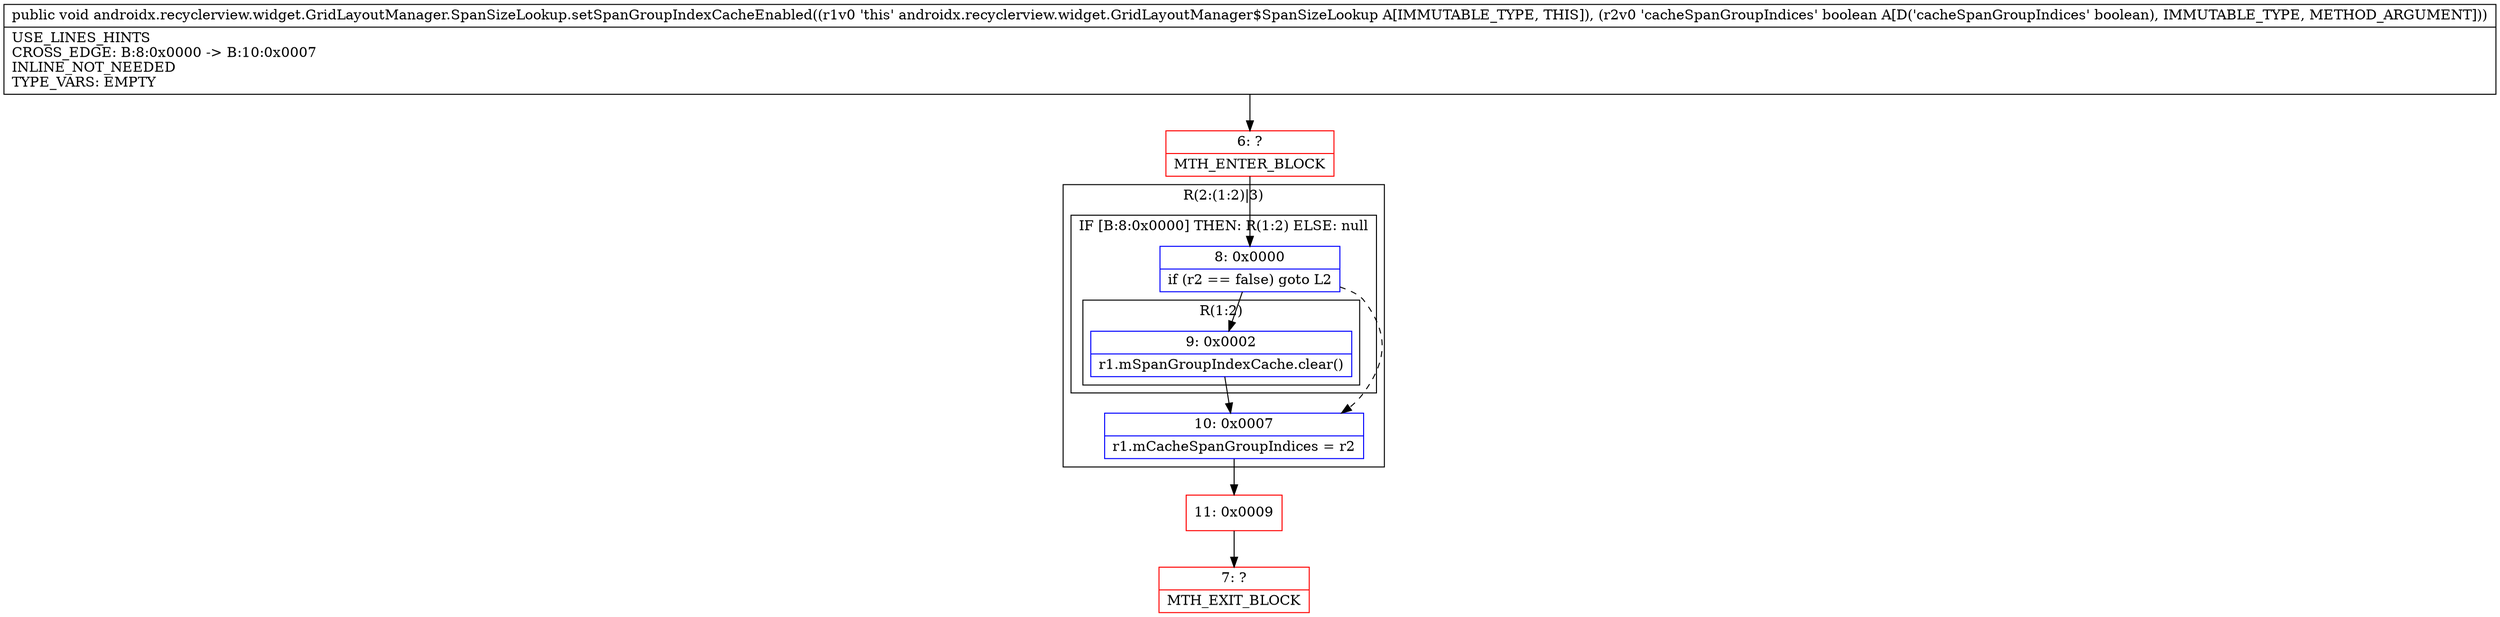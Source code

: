 digraph "CFG forandroidx.recyclerview.widget.GridLayoutManager.SpanSizeLookup.setSpanGroupIndexCacheEnabled(Z)V" {
subgraph cluster_Region_323688163 {
label = "R(2:(1:2)|3)";
node [shape=record,color=blue];
subgraph cluster_IfRegion_1224834300 {
label = "IF [B:8:0x0000] THEN: R(1:2) ELSE: null";
node [shape=record,color=blue];
Node_8 [shape=record,label="{8\:\ 0x0000|if (r2 == false) goto L2\l}"];
subgraph cluster_Region_850499246 {
label = "R(1:2)";
node [shape=record,color=blue];
Node_9 [shape=record,label="{9\:\ 0x0002|r1.mSpanGroupIndexCache.clear()\l}"];
}
}
Node_10 [shape=record,label="{10\:\ 0x0007|r1.mCacheSpanGroupIndices = r2\l}"];
}
Node_6 [shape=record,color=red,label="{6\:\ ?|MTH_ENTER_BLOCK\l}"];
Node_11 [shape=record,color=red,label="{11\:\ 0x0009}"];
Node_7 [shape=record,color=red,label="{7\:\ ?|MTH_EXIT_BLOCK\l}"];
MethodNode[shape=record,label="{public void androidx.recyclerview.widget.GridLayoutManager.SpanSizeLookup.setSpanGroupIndexCacheEnabled((r1v0 'this' androidx.recyclerview.widget.GridLayoutManager$SpanSizeLookup A[IMMUTABLE_TYPE, THIS]), (r2v0 'cacheSpanGroupIndices' boolean A[D('cacheSpanGroupIndices' boolean), IMMUTABLE_TYPE, METHOD_ARGUMENT]))  | USE_LINES_HINTS\lCROSS_EDGE: B:8:0x0000 \-\> B:10:0x0007\lINLINE_NOT_NEEDED\lTYPE_VARS: EMPTY\l}"];
MethodNode -> Node_6;Node_8 -> Node_9;
Node_8 -> Node_10[style=dashed];
Node_9 -> Node_10;
Node_10 -> Node_11;
Node_6 -> Node_8;
Node_11 -> Node_7;
}

